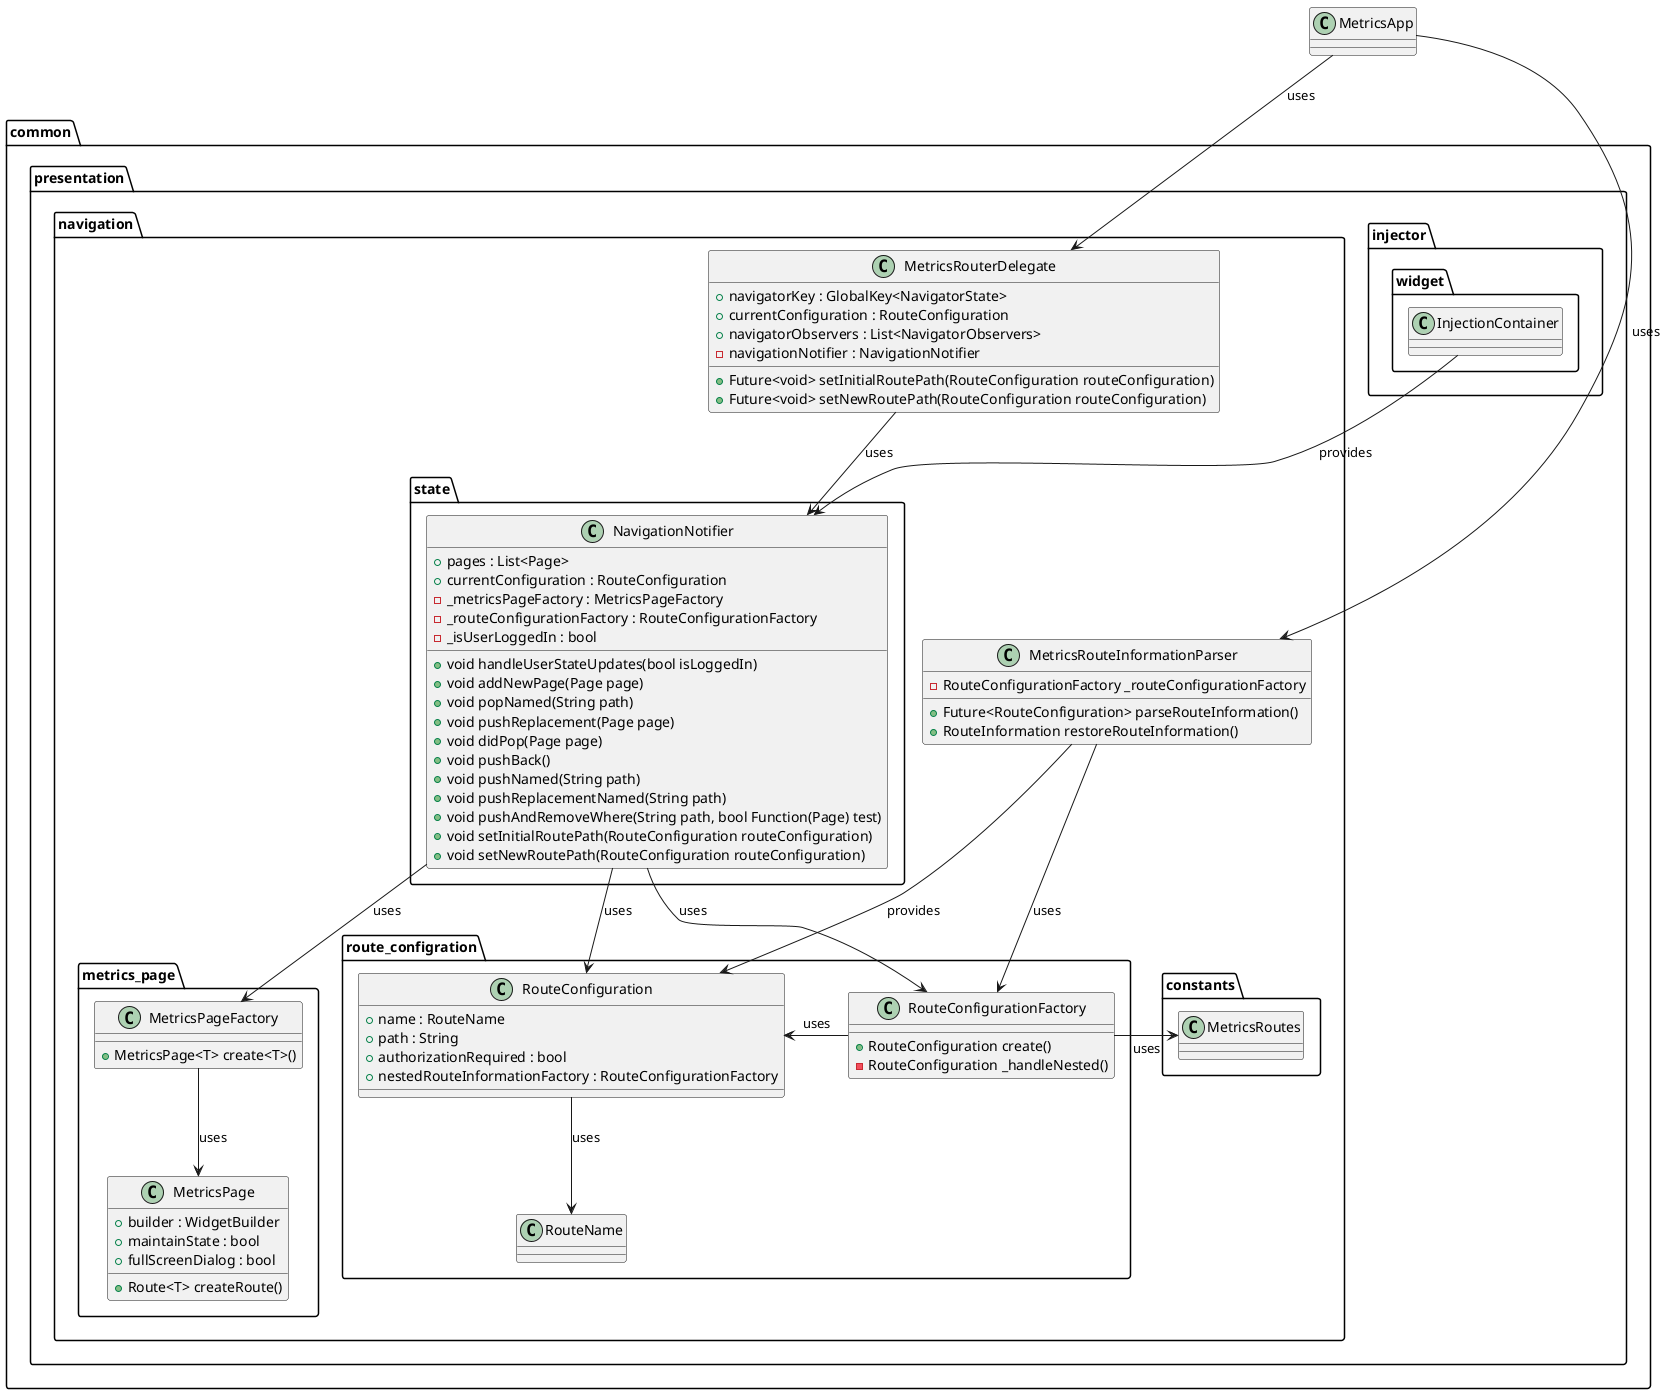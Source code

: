 @startuml navigation_class_diagram

class MetricsApp {}

package common.presentation {

    package injector.widget {
        class InjectionContainer {}
    }

    package navigation {

        package route_configration {
            class RouteName {
            }

            class RouteConfiguration {
                + name : RouteName
                + path : String
                + authorizationRequired : bool
                + nestedRouteInformationFactory : RouteConfigurationFactory
            }

            class RouteConfigurationFactory {
                + RouteConfiguration create()
                - RouteConfiguration _handleNested()
            }
        }
        class MetricsRouteInformationParser {
            - RouteConfigurationFactory _routeConfigurationFactory
            + Future<RouteConfiguration> parseRouteInformation()
            + RouteInformation restoreRouteInformation()
        }
        class MetricsRouterDelegate {
            + navigatorKey : GlobalKey<NavigatorState>
            + currentConfiguration : RouteConfiguration
            + navigatorObservers : List<NavigatorObservers>
            - navigationNotifier : NavigationNotifier
            + Future<void> setInitialRoutePath(RouteConfiguration routeConfiguration)
            + Future<void> setNewRoutePath(RouteConfiguration routeConfiguration)
        }

        package constants {
            class MetricsRoutes {}
        }

        package state {
            class NavigationNotifier {
                + pages : List<Page>
                + currentConfiguration : RouteConfiguration
                - _metricsPageFactory : MetricsPageFactory
                - _routeConfigurationFactory : RouteConfigurationFactory
                - _isUserLoggedIn : bool
                + void handleUserStateUpdates(bool isLoggedIn)
                + void addNewPage(Page page)
                + void popNamed(String path)
                + void pushReplacement(Page page)
                + void didPop(Page page)
                + void pushBack()
                + void pushNamed(String path)
                + void pushReplacementNamed(String path)
                + void pushAndRemoveWhere(String path, bool Function(Page) test)
                + void setInitialRoutePath(RouteConfiguration routeConfiguration)
                + void setNewRoutePath(RouteConfiguration routeConfiguration)
            }
        }


        package metrics_page {
            class MetricsPageFactory {
                + MetricsPage<T> create<T>()
            }

            class MetricsPage {
                + builder : WidgetBuilder
                + maintainState : bool
                + fullScreenDialog : bool
                + Route<T> createRoute()
            }
        }

    }
}

InjectionContainer --> NavigationNotifier : provides

MetricsApp --> MetricsRouteInformationParser :uses
MetricsApp --> MetricsRouterDelegate : uses

MetricsRouteInformationParser --> RouteConfiguration : provides
MetricsRouteInformationParser --> RouteConfigurationFactory : uses

RouteConfiguration --> RouteName : uses

RouteConfigurationFactory -> RouteConfiguration : uses
RouteConfigurationFactory -> MetricsRoutes : uses

MetricsRouterDelegate --> NavigationNotifier : uses

NavigationNotifier --> RouteConfigurationFactory : uses
NavigationNotifier --> RouteConfiguration : uses
NavigationNotifier --> MetricsPageFactory : uses

MetricsPageFactory --> MetricsPage : uses

@enduml
